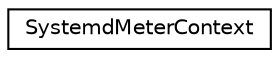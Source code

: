 digraph "Graphical Class Hierarchy"
{
  edge [fontname="Helvetica",fontsize="10",labelfontname="Helvetica",labelfontsize="10"];
  node [fontname="Helvetica",fontsize="10",shape=record];
  rankdir="LR";
  Node0 [label="SystemdMeterContext",height=0.2,width=0.4,color="black", fillcolor="white", style="filled",URL="$structSystemdMeterContext.html"];
}
